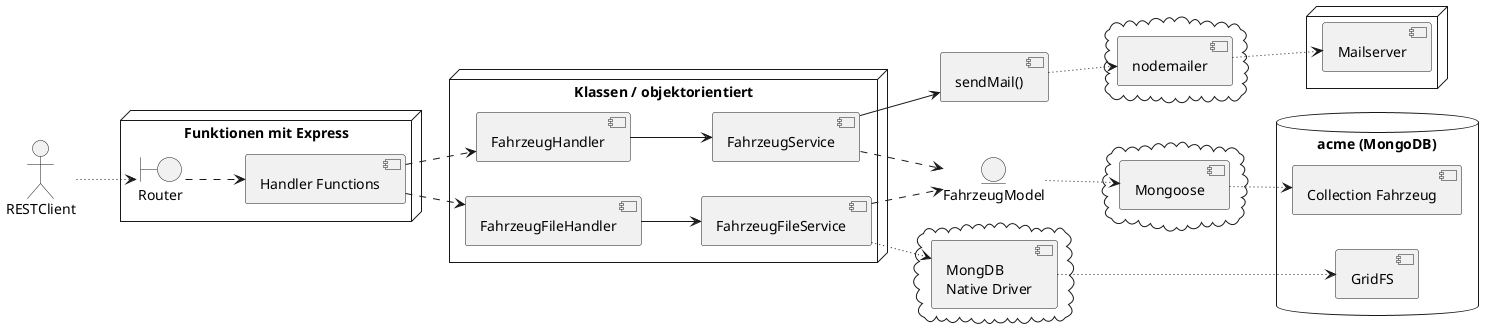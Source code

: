 @startuml Komponenten

skinparam componentStyle uml2

left to right direction

actor RESTClient

node "Funktionen mit Express" {
  boundary Router
  [Handler Functions]
}

node "Klassen / objektorientiert" {
  [FahrzeugHandler]
  [FahrzeugFileHandler]

  [FahrzeugService]
  [FahrzeugFileService]
}

[sendMail()] as sendMail

entity FahrzeugModel

cloud {
    [Mongoose]
}

cloud {
    [MongDB\nNative Driver]
}

cloud {
    [nodemailer]
}

database "acme (MongoDB)" {
    [Collection Fahrzeug]
    [GridFS]
}

node {
    [Mailserver]
}


RESTClient ~~> [Router]
[Router] ..> [Handler Functions]
[Handler Functions] ..> [FahrzeugHandler]
[Handler Functions] ..> [FahrzeugFileHandler]

[FahrzeugHandler] --> [FahrzeugService]
[FahrzeugFileHandler] --> [FahrzeugFileService]
[FahrzeugService] ..> [FahrzeugModel]
[FahrzeugFileService] ..> [FahrzeugModel]

[FahrzeugModel] ~~> [Mongoose]
[FahrzeugFileService] ~~> [MongDB\nNative Driver]
[sendMail] ~~> [nodemailer]
[Mongoose] ~~> [Collection Fahrzeug]
[MongDB\nNative Driver] ~~> [GridFS]

[FahrzeugService] --> [sendMail]
[nodemailer] ~~> [Mailserver]

@enduml
